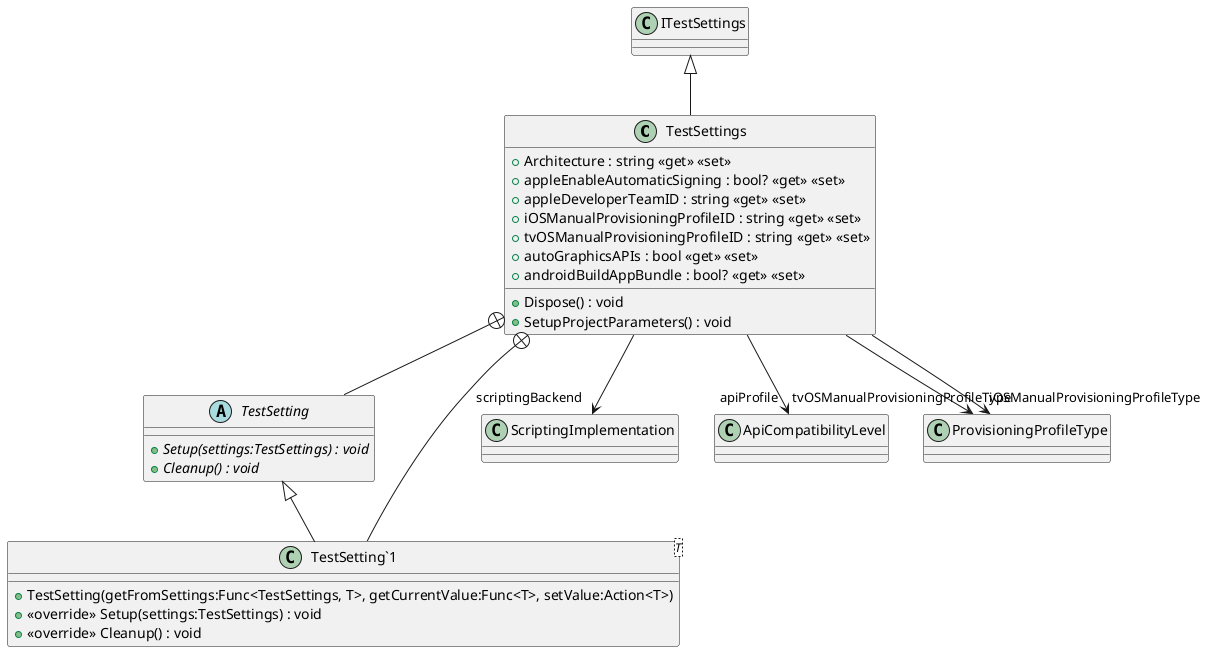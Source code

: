 @startuml
class TestSettings {
    + Architecture : string <<get>> <<set>>
    + appleEnableAutomaticSigning : bool? <<get>> <<set>>
    + appleDeveloperTeamID : string <<get>> <<set>>
    + iOSManualProvisioningProfileID : string <<get>> <<set>>
    + tvOSManualProvisioningProfileID : string <<get>> <<set>>
    + autoGraphicsAPIs : bool <<get>> <<set>>
    + androidBuildAppBundle : bool? <<get>> <<set>>
    + Dispose() : void
    + SetupProjectParameters() : void
}
abstract class TestSetting {
    + {abstract} Setup(settings:TestSettings) : void
    + {abstract} Cleanup() : void
}
class "TestSetting`1"<T> {
    + TestSetting(getFromSettings:Func<TestSettings, T>, getCurrentValue:Func<T>, setValue:Action<T>)
    + <<override>> Setup(settings:TestSettings) : void
    + <<override>> Cleanup() : void
}
ITestSettings <|-- TestSettings
TestSettings --> "scriptingBackend" ScriptingImplementation
TestSettings --> "apiProfile" ApiCompatibilityLevel
TestSettings --> "iOSManualProvisioningProfileType" ProvisioningProfileType
TestSettings --> "tvOSManualProvisioningProfileType" ProvisioningProfileType
TestSettings +-- TestSetting
TestSettings +-- "TestSetting`1"
TestSetting <|-- "TestSetting`1"
@enduml
